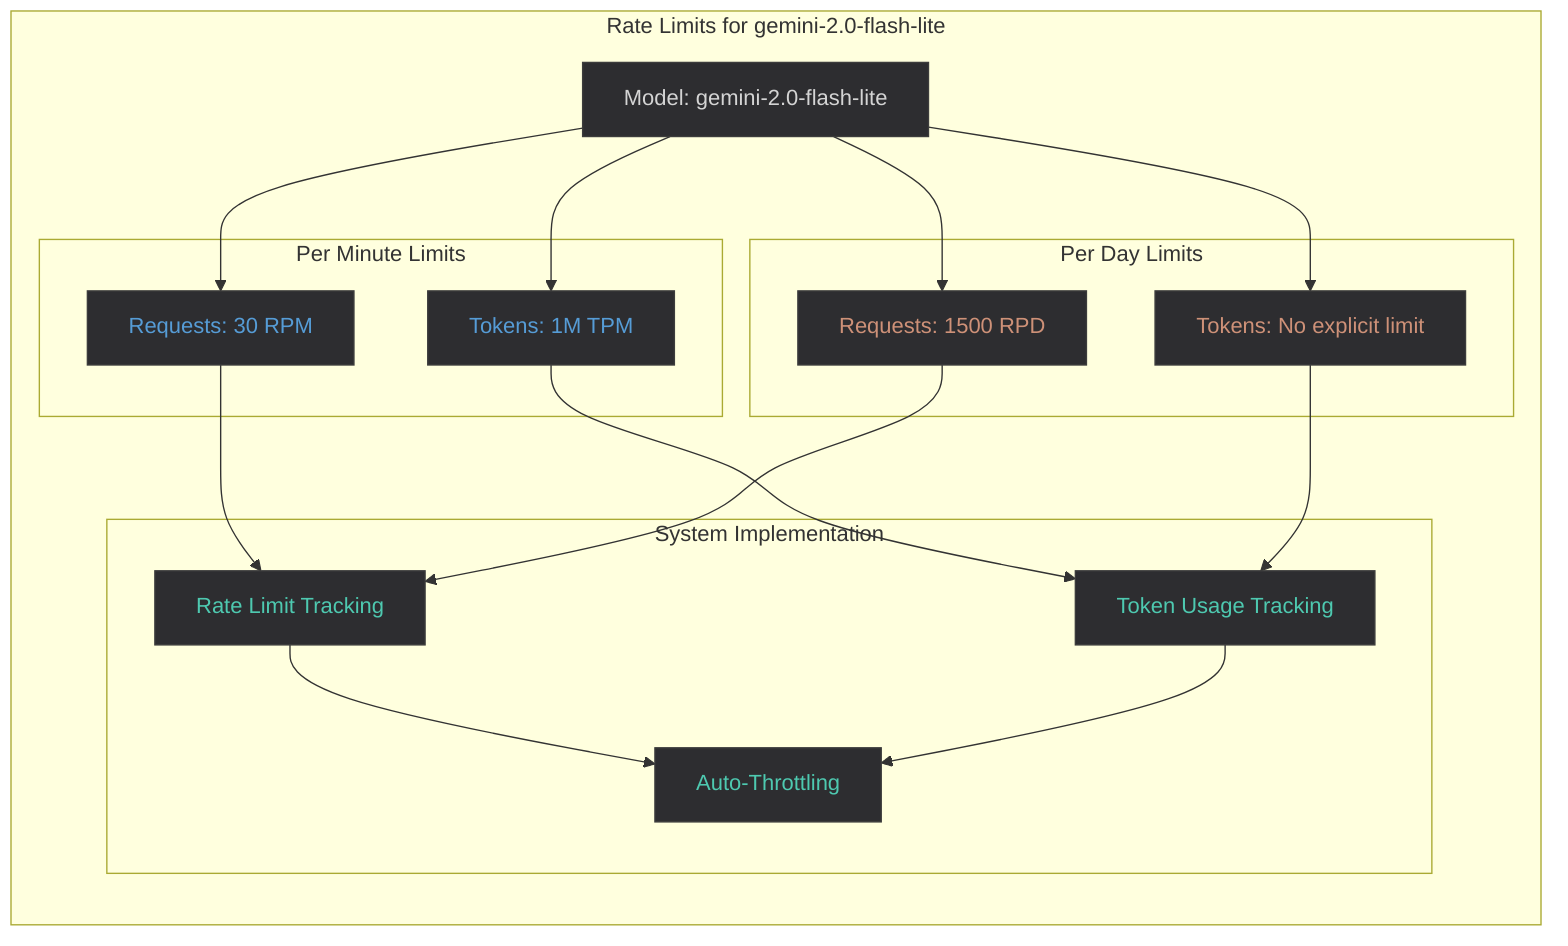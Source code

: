 graph TB
    subgraph "Rate Limits for gemini-2.0-flash-lite"
        direction TB
        A[Model: gemini-2.0-flash-lite]
        
        subgraph "Per Minute Limits"
            B[Requests: 30 RPM]
            C[Tokens: 1M TPM]
        end
        
        subgraph "Per Day Limits"
            D[Requests: 1500 RPD]
            E[Tokens: No explicit limit]
        end
        
        A --> B
        A --> C
        A --> D
        A --> E

        subgraph "System Implementation"
            F[Rate Limit Tracking]
            G[Token Usage Tracking]
            H[Auto-Throttling]
        end

        B --> F
        C --> G
        D --> F
        E --> G
        F --> H
        G --> H
    end

    style A fill:#2d2d30,stroke:#3c3c3c,color:#d4d4d4
    style B fill:#2d2d30,stroke:#3c3c3c,color:#569cd6
    style C fill:#2d2d30,stroke:#3c3c3c,color:#569cd6
    style D fill:#2d2d30,stroke:#3c3c3c,color:#ce9178
    style E fill:#2d2d30,stroke:#3c3c3c,color:#ce9178
    style F fill:#2d2d30,stroke:#3c3c3c,color:#4ec9b0
    style G fill:#2d2d30,stroke:#3c3c3c,color:#4ec9b0
    style H fill:#2d2d30,stroke:#3c3c3c,color:#4ec9b0